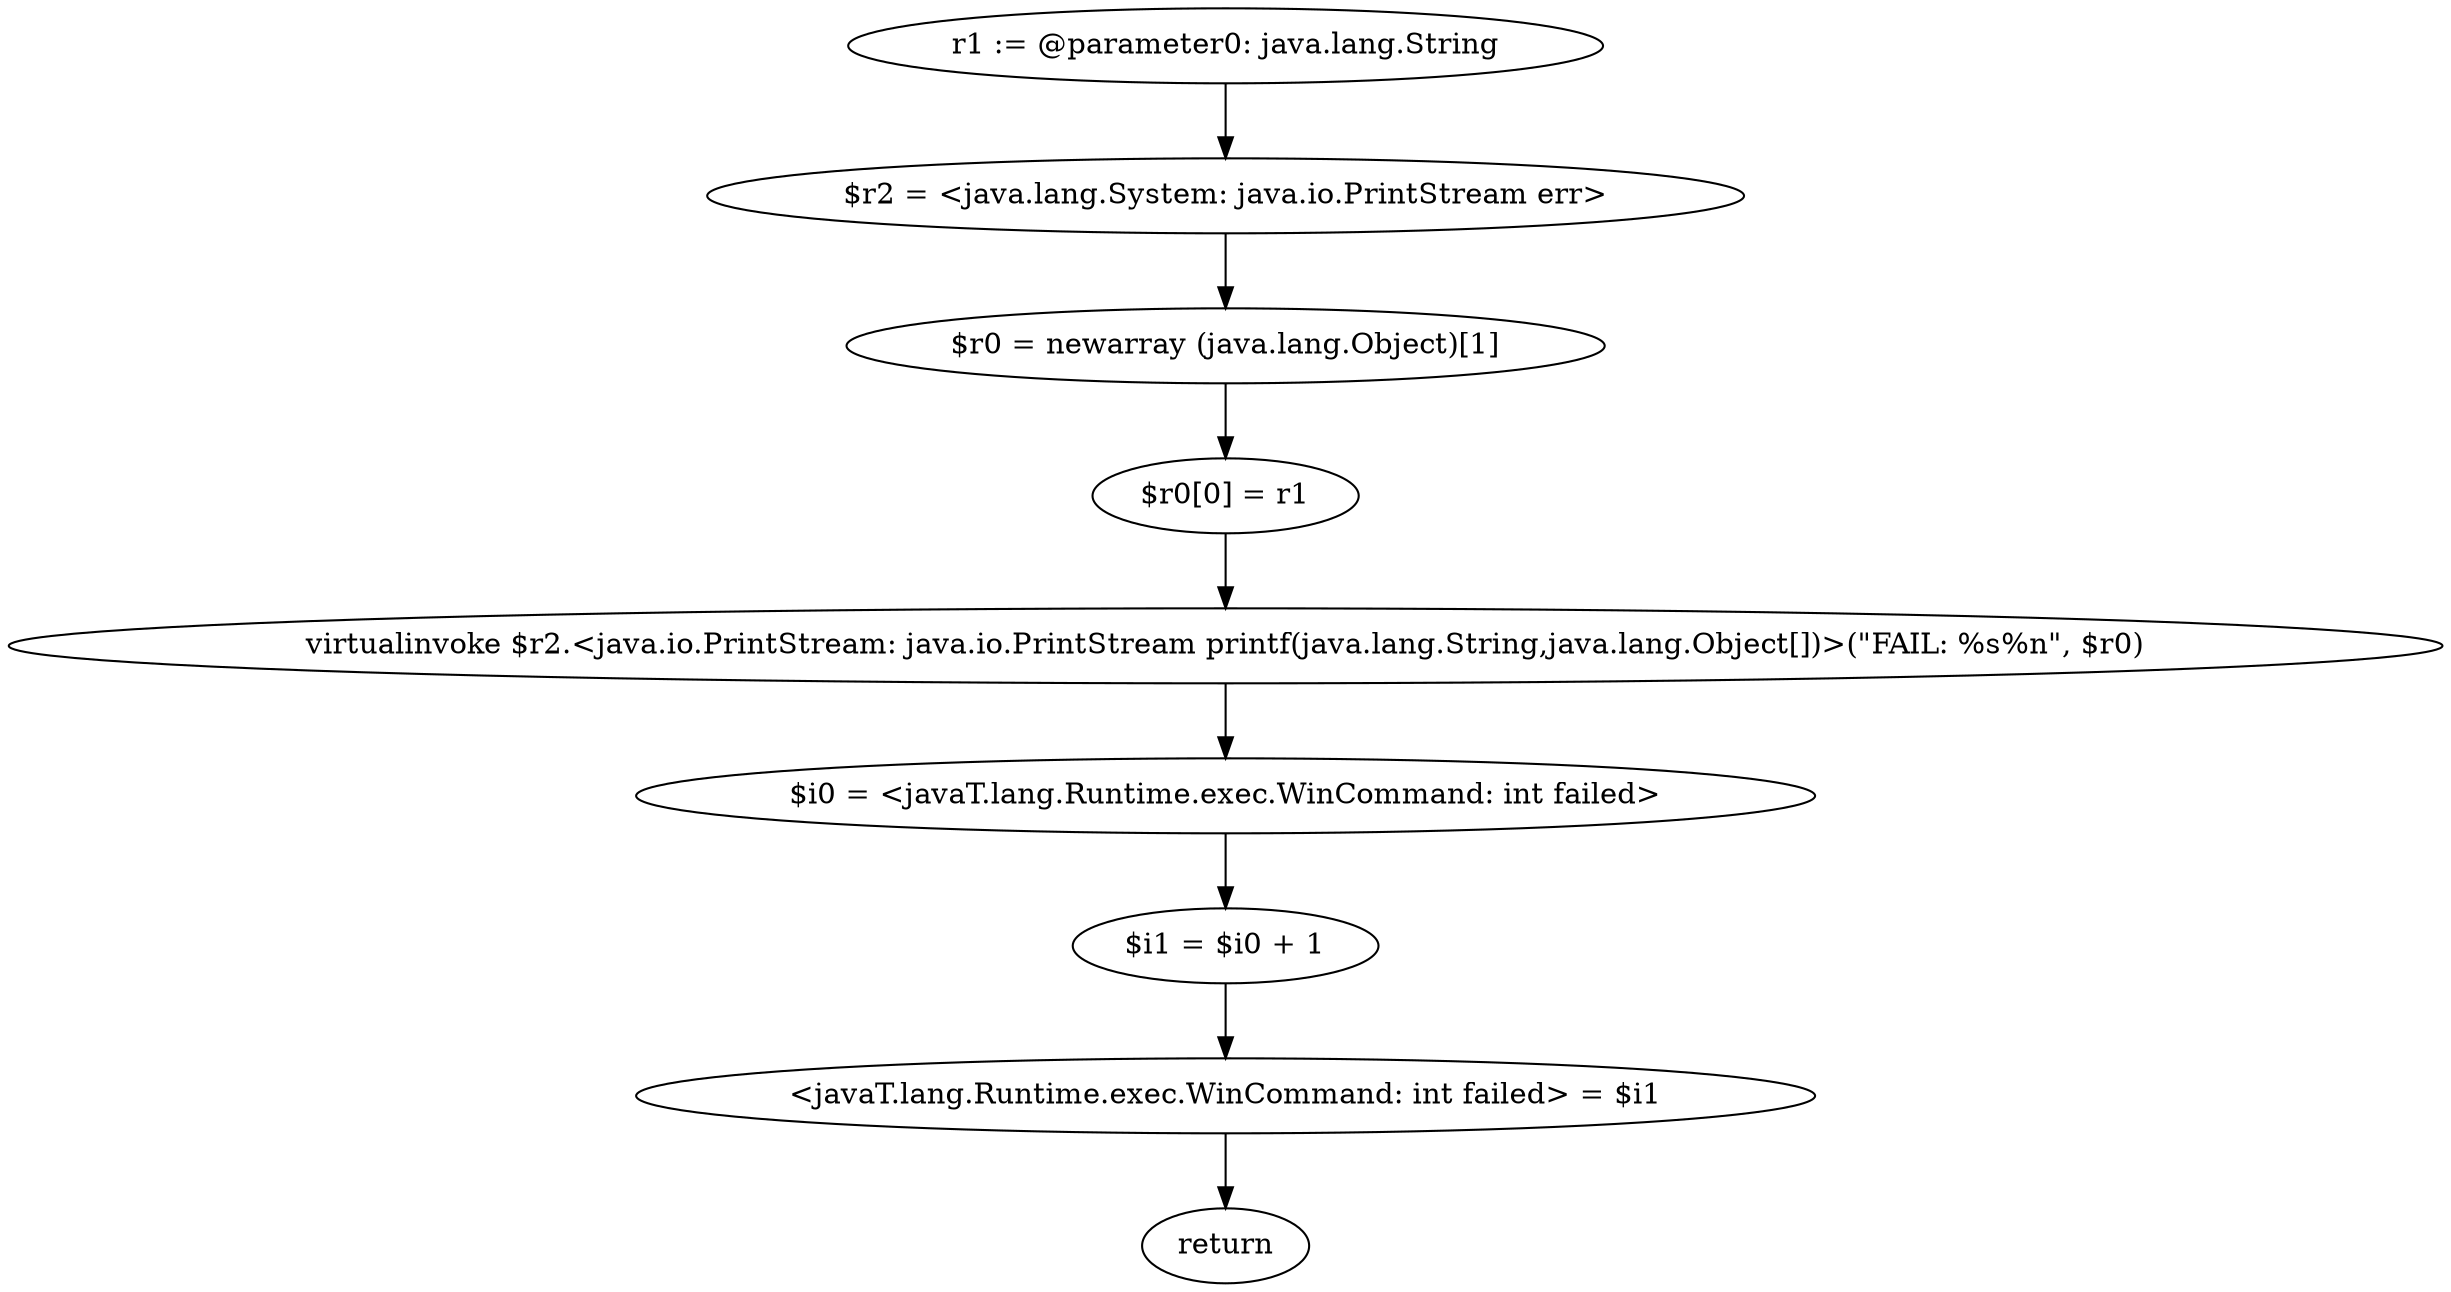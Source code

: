 digraph "unitGraph" {
    "r1 := @parameter0: java.lang.String"
    "$r2 = <java.lang.System: java.io.PrintStream err>"
    "$r0 = newarray (java.lang.Object)[1]"
    "$r0[0] = r1"
    "virtualinvoke $r2.<java.io.PrintStream: java.io.PrintStream printf(java.lang.String,java.lang.Object[])>(\"FAIL: %s%n\", $r0)"
    "$i0 = <javaT.lang.Runtime.exec.WinCommand: int failed>"
    "$i1 = $i0 + 1"
    "<javaT.lang.Runtime.exec.WinCommand: int failed> = $i1"
    "return"
    "r1 := @parameter0: java.lang.String"->"$r2 = <java.lang.System: java.io.PrintStream err>";
    "$r2 = <java.lang.System: java.io.PrintStream err>"->"$r0 = newarray (java.lang.Object)[1]";
    "$r0 = newarray (java.lang.Object)[1]"->"$r0[0] = r1";
    "$r0[0] = r1"->"virtualinvoke $r2.<java.io.PrintStream: java.io.PrintStream printf(java.lang.String,java.lang.Object[])>(\"FAIL: %s%n\", $r0)";
    "virtualinvoke $r2.<java.io.PrintStream: java.io.PrintStream printf(java.lang.String,java.lang.Object[])>(\"FAIL: %s%n\", $r0)"->"$i0 = <javaT.lang.Runtime.exec.WinCommand: int failed>";
    "$i0 = <javaT.lang.Runtime.exec.WinCommand: int failed>"->"$i1 = $i0 + 1";
    "$i1 = $i0 + 1"->"<javaT.lang.Runtime.exec.WinCommand: int failed> = $i1";
    "<javaT.lang.Runtime.exec.WinCommand: int failed> = $i1"->"return";
}
